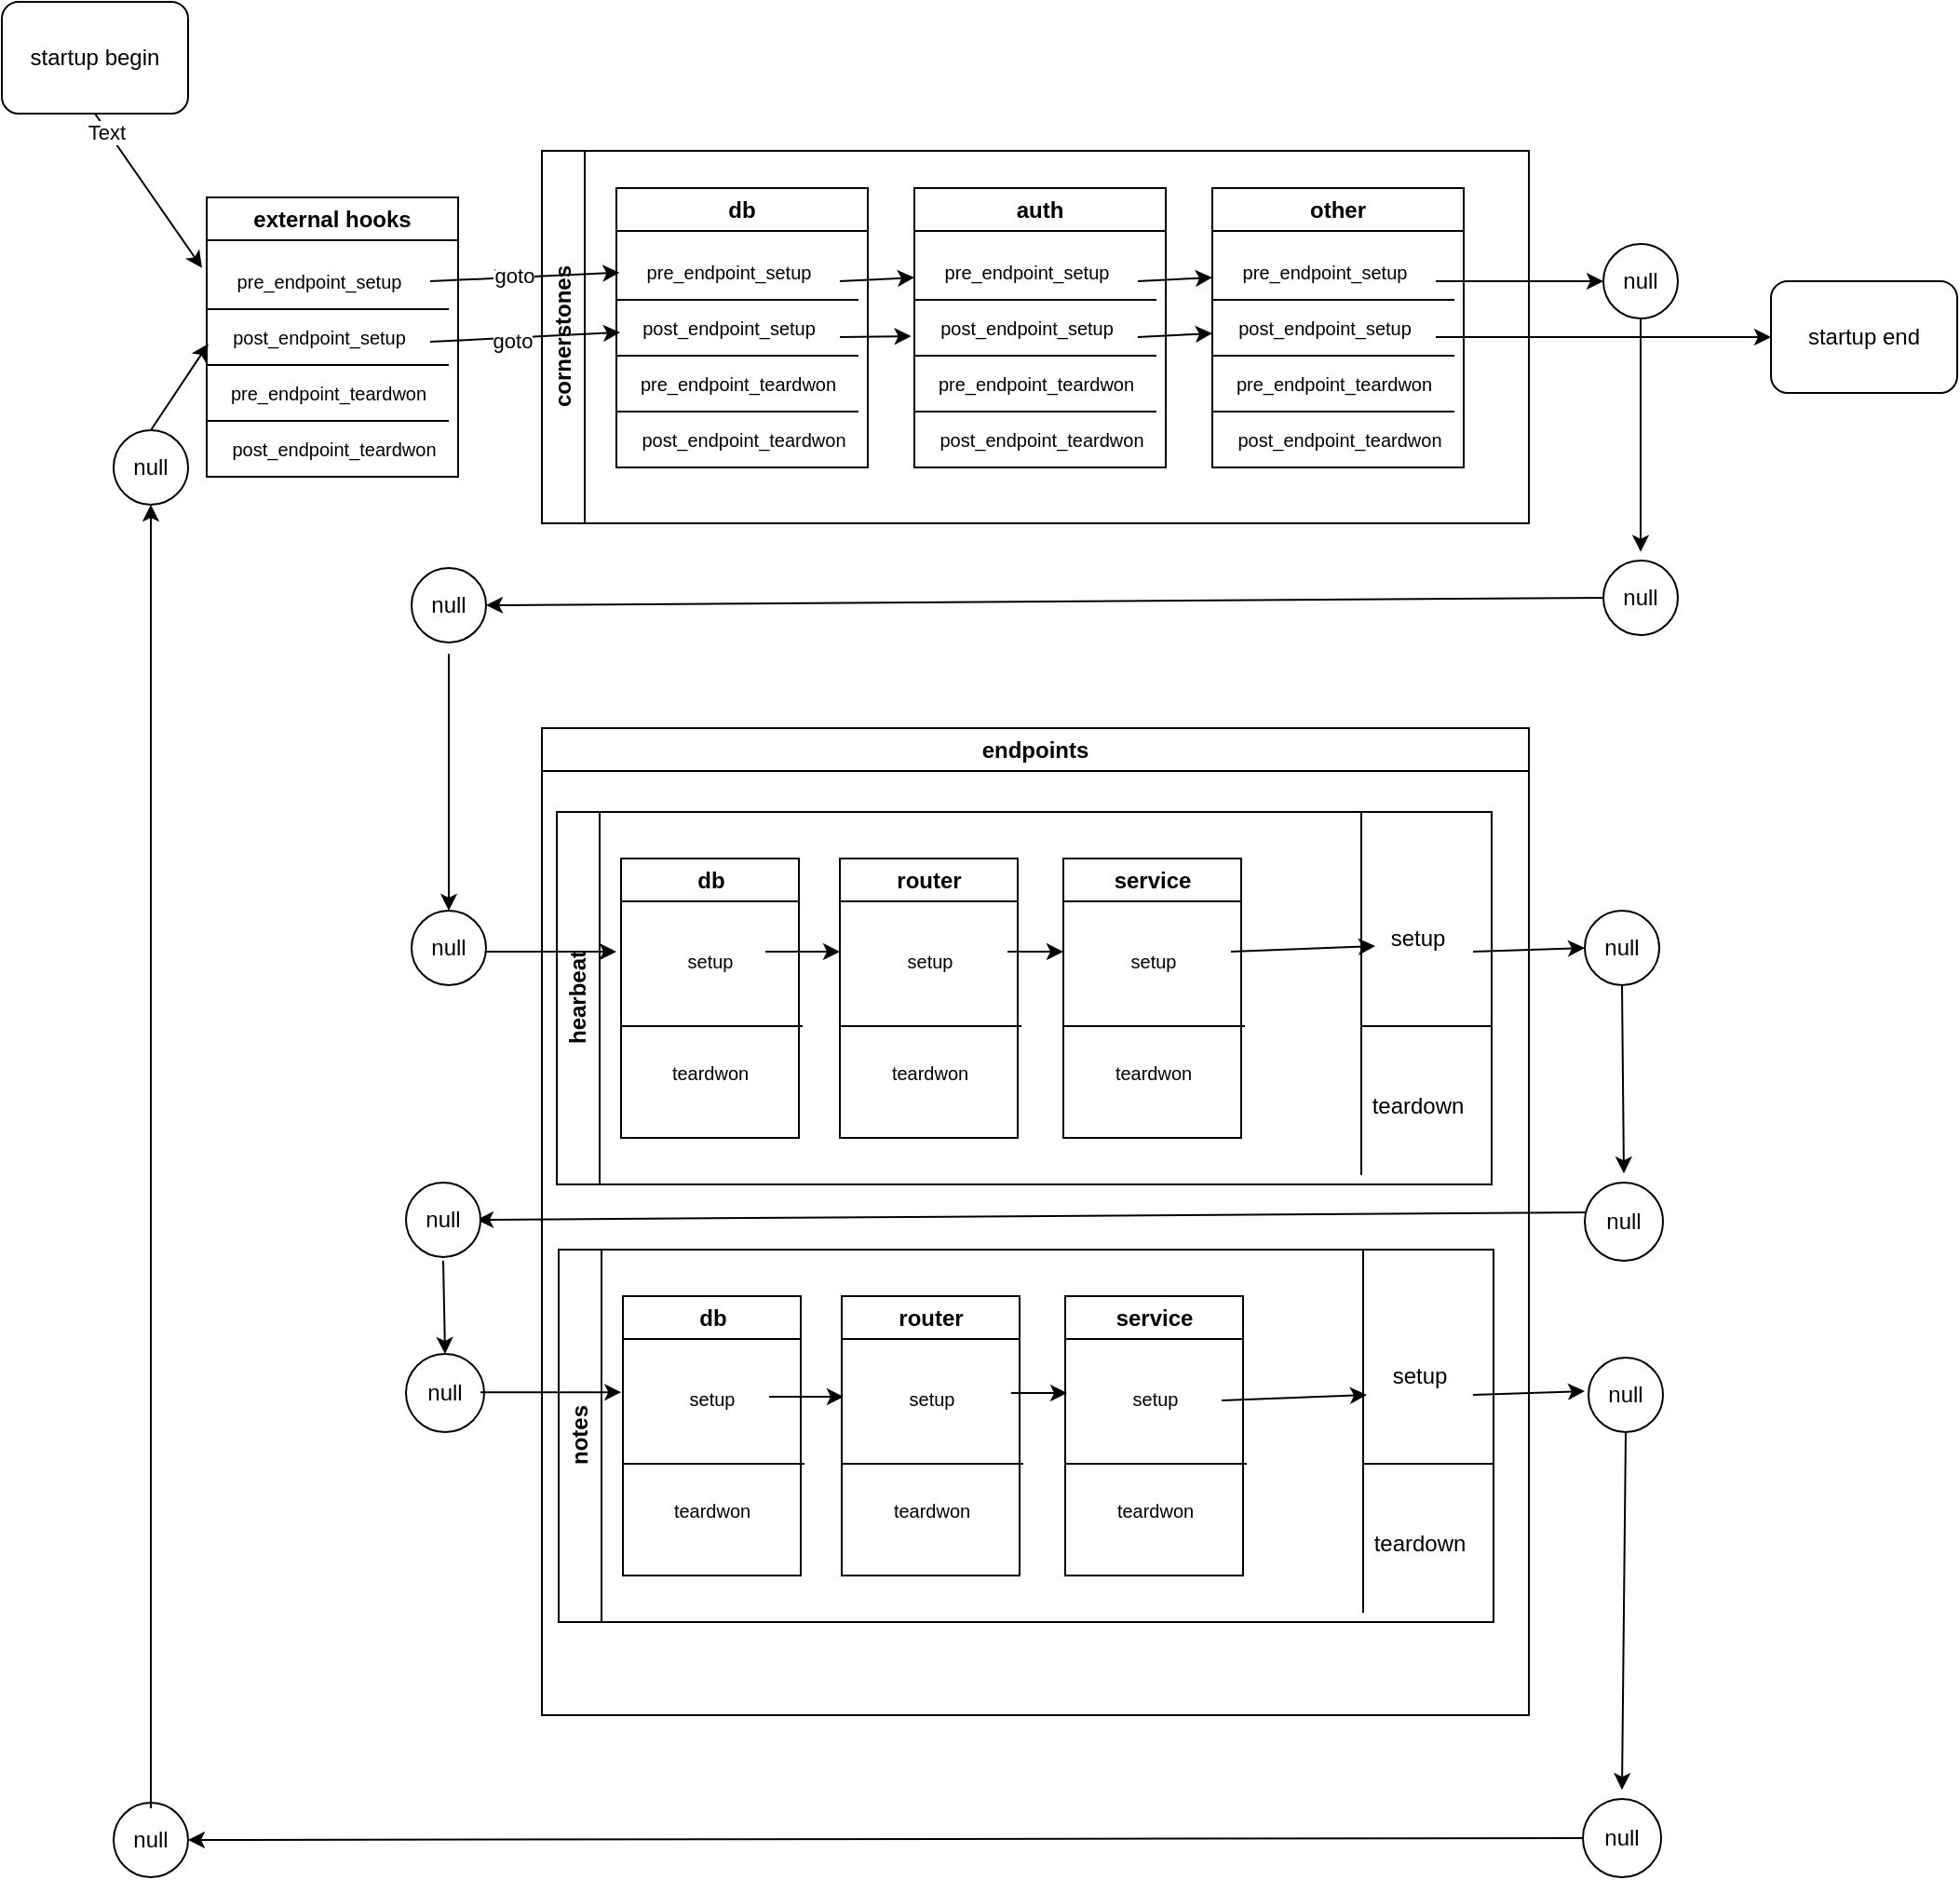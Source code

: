 <mxfile version="22.0.4" type="github">
  <diagram id="C5RBs43oDa-KdzZeNtuy" name="Page-1">
    <mxGraphModel dx="1395" dy="628" grid="1" gridSize="10" guides="1" tooltips="1" connect="1" arrows="1" fold="1" page="1" pageScale="1" pageWidth="1169" pageHeight="827" math="0" shadow="0">
      <root>
        <mxCell id="WIyWlLk6GJQsqaUBKTNV-0" />
        <mxCell id="WIyWlLk6GJQsqaUBKTNV-1" parent="WIyWlLk6GJQsqaUBKTNV-0" />
        <mxCell id="wxCxnNNvscAaYxMl4mgB-0" value="cornerstones" style="swimlane;horizontal=0;whiteSpace=wrap;html=1;" vertex="1" parent="WIyWlLk6GJQsqaUBKTNV-1">
          <mxGeometry x="333" y="190" width="530" height="200" as="geometry" />
        </mxCell>
        <mxCell id="wxCxnNNvscAaYxMl4mgB-6" value="db" style="swimlane;whiteSpace=wrap;html=1;" vertex="1" parent="wxCxnNNvscAaYxMl4mgB-0">
          <mxGeometry x="40" y="20" width="135" height="150" as="geometry" />
        </mxCell>
        <mxCell id="wxCxnNNvscAaYxMl4mgB-9" value="" style="endArrow=none;html=1;rounded=0;" edge="1" parent="wxCxnNNvscAaYxMl4mgB-6">
          <mxGeometry width="50" height="50" relative="1" as="geometry">
            <mxPoint y="60" as="sourcePoint" />
            <mxPoint x="130" y="60" as="targetPoint" />
          </mxGeometry>
        </mxCell>
        <mxCell id="wxCxnNNvscAaYxMl4mgB-10" value="" style="endArrow=none;html=1;rounded=0;" edge="1" parent="wxCxnNNvscAaYxMl4mgB-6">
          <mxGeometry width="50" height="50" relative="1" as="geometry">
            <mxPoint y="90.0" as="sourcePoint" />
            <mxPoint x="130" y="90" as="targetPoint" />
          </mxGeometry>
        </mxCell>
        <mxCell id="wxCxnNNvscAaYxMl4mgB-12" value="" style="endArrow=none;html=1;rounded=0;" edge="1" parent="wxCxnNNvscAaYxMl4mgB-6">
          <mxGeometry width="50" height="50" relative="1" as="geometry">
            <mxPoint y="120" as="sourcePoint" />
            <mxPoint x="130" y="120" as="targetPoint" />
          </mxGeometry>
        </mxCell>
        <mxCell id="wxCxnNNvscAaYxMl4mgB-14" value="&lt;font style=&quot;font-size: 10px;&quot;&gt;post_endpoint_setup&lt;/font&gt;" style="text;html=1;align=center;verticalAlign=middle;resizable=0;points=[];autosize=1;strokeColor=none;fillColor=none;" vertex="1" parent="wxCxnNNvscAaYxMl4mgB-6">
          <mxGeometry y="60" width="120" height="30" as="geometry" />
        </mxCell>
        <mxCell id="wxCxnNNvscAaYxMl4mgB-13" value="&lt;font style=&quot;font-size: 10px;&quot;&gt;pre_endpoint_setup&lt;/font&gt;" style="text;html=1;align=center;verticalAlign=middle;resizable=0;points=[];autosize=1;strokeColor=none;fillColor=none;" vertex="1" parent="wxCxnNNvscAaYxMl4mgB-6">
          <mxGeometry y="30" width="120" height="30" as="geometry" />
        </mxCell>
        <mxCell id="wxCxnNNvscAaYxMl4mgB-16" value="&lt;font style=&quot;font-size: 10px;&quot;&gt;post_endpoint_teardwon&lt;/font&gt;" style="text;html=1;align=center;verticalAlign=middle;resizable=0;points=[];autosize=1;strokeColor=none;fillColor=none;" vertex="1" parent="wxCxnNNvscAaYxMl4mgB-6">
          <mxGeometry x="-2.5" y="120" width="140" height="30" as="geometry" />
        </mxCell>
        <mxCell id="wxCxnNNvscAaYxMl4mgB-15" value="&lt;font style=&quot;font-size: 10px;&quot;&gt;pre_endpoint_teardwon&lt;/font&gt;" style="text;html=1;align=center;verticalAlign=middle;resizable=0;points=[];autosize=1;strokeColor=none;fillColor=none;" vertex="1" parent="wxCxnNNvscAaYxMl4mgB-6">
          <mxGeometry x="-5" y="90" width="140" height="30" as="geometry" />
        </mxCell>
        <mxCell id="wxCxnNNvscAaYxMl4mgB-99" value="" style="endArrow=classic;html=1;rounded=0;" edge="1" parent="wxCxnNNvscAaYxMl4mgB-6" target="wxCxnNNvscAaYxMl4mgB-22">
          <mxGeometry width="50" height="50" relative="1" as="geometry">
            <mxPoint x="120" y="50" as="sourcePoint" />
            <mxPoint x="170" as="targetPoint" />
          </mxGeometry>
        </mxCell>
        <mxCell id="wxCxnNNvscAaYxMl4mgB-163" value="" style="endArrow=classic;html=1;rounded=0;curved=1;entryX=-0.014;entryY=0.65;entryDx=0;entryDy=0;entryPerimeter=0;" edge="1" parent="wxCxnNNvscAaYxMl4mgB-6" target="wxCxnNNvscAaYxMl4mgB-21">
          <mxGeometry width="50" height="50" relative="1" as="geometry">
            <mxPoint x="120" y="80" as="sourcePoint" />
            <mxPoint x="170" y="30" as="targetPoint" />
          </mxGeometry>
        </mxCell>
        <mxCell id="wxCxnNNvscAaYxMl4mgB-17" value="auth" style="swimlane;whiteSpace=wrap;html=1;" vertex="1" parent="wxCxnNNvscAaYxMl4mgB-0">
          <mxGeometry x="200" y="20" width="135" height="150" as="geometry" />
        </mxCell>
        <mxCell id="wxCxnNNvscAaYxMl4mgB-18" value="" style="endArrow=none;html=1;rounded=0;" edge="1" parent="wxCxnNNvscAaYxMl4mgB-17">
          <mxGeometry width="50" height="50" relative="1" as="geometry">
            <mxPoint y="60" as="sourcePoint" />
            <mxPoint x="130" y="60" as="targetPoint" />
          </mxGeometry>
        </mxCell>
        <mxCell id="wxCxnNNvscAaYxMl4mgB-19" value="" style="endArrow=none;html=1;rounded=0;" edge="1" parent="wxCxnNNvscAaYxMl4mgB-17">
          <mxGeometry width="50" height="50" relative="1" as="geometry">
            <mxPoint y="90.0" as="sourcePoint" />
            <mxPoint x="130" y="90" as="targetPoint" />
          </mxGeometry>
        </mxCell>
        <mxCell id="wxCxnNNvscAaYxMl4mgB-20" value="" style="endArrow=none;html=1;rounded=0;" edge="1" parent="wxCxnNNvscAaYxMl4mgB-17">
          <mxGeometry width="50" height="50" relative="1" as="geometry">
            <mxPoint y="120" as="sourcePoint" />
            <mxPoint x="130" y="120" as="targetPoint" />
          </mxGeometry>
        </mxCell>
        <mxCell id="wxCxnNNvscAaYxMl4mgB-21" value="&lt;font style=&quot;font-size: 10px;&quot;&gt;post_endpoint_setup&lt;/font&gt;" style="text;html=1;align=center;verticalAlign=middle;resizable=0;points=[];autosize=1;strokeColor=none;fillColor=none;" vertex="1" parent="wxCxnNNvscAaYxMl4mgB-17">
          <mxGeometry y="60" width="120" height="30" as="geometry" />
        </mxCell>
        <mxCell id="wxCxnNNvscAaYxMl4mgB-22" value="&lt;font style=&quot;font-size: 10px;&quot;&gt;pre_endpoint_setup&lt;/font&gt;" style="text;html=1;align=center;verticalAlign=middle;resizable=0;points=[];autosize=1;strokeColor=none;fillColor=none;" vertex="1" parent="wxCxnNNvscAaYxMl4mgB-17">
          <mxGeometry y="30" width="120" height="30" as="geometry" />
        </mxCell>
        <mxCell id="wxCxnNNvscAaYxMl4mgB-23" value="&lt;font style=&quot;font-size: 10px;&quot;&gt;post_endpoint_teardwon&lt;/font&gt;" style="text;html=1;align=center;verticalAlign=middle;resizable=0;points=[];autosize=1;strokeColor=none;fillColor=none;" vertex="1" parent="wxCxnNNvscAaYxMl4mgB-17">
          <mxGeometry x="-2.5" y="120" width="140" height="30" as="geometry" />
        </mxCell>
        <mxCell id="wxCxnNNvscAaYxMl4mgB-24" value="&lt;font style=&quot;font-size: 10px;&quot;&gt;pre_endpoint_teardwon&lt;/font&gt;" style="text;html=1;align=center;verticalAlign=middle;resizable=0;points=[];autosize=1;strokeColor=none;fillColor=none;" vertex="1" parent="wxCxnNNvscAaYxMl4mgB-17">
          <mxGeometry x="-5" y="90" width="140" height="30" as="geometry" />
        </mxCell>
        <mxCell id="wxCxnNNvscAaYxMl4mgB-100" value="" style="endArrow=classic;html=1;rounded=0;" edge="1" parent="wxCxnNNvscAaYxMl4mgB-17" target="wxCxnNNvscAaYxMl4mgB-63">
          <mxGeometry width="50" height="50" relative="1" as="geometry">
            <mxPoint x="120" y="50" as="sourcePoint" />
            <mxPoint x="170" as="targetPoint" />
          </mxGeometry>
        </mxCell>
        <mxCell id="wxCxnNNvscAaYxMl4mgB-164" value="" style="endArrow=classic;html=1;rounded=0;curved=1;" edge="1" parent="wxCxnNNvscAaYxMl4mgB-17" target="wxCxnNNvscAaYxMl4mgB-62">
          <mxGeometry width="50" height="50" relative="1" as="geometry">
            <mxPoint x="120" y="80" as="sourcePoint" />
            <mxPoint x="170" y="30" as="targetPoint" />
          </mxGeometry>
        </mxCell>
        <mxCell id="wxCxnNNvscAaYxMl4mgB-58" value="other" style="swimlane;whiteSpace=wrap;html=1;" vertex="1" parent="wxCxnNNvscAaYxMl4mgB-0">
          <mxGeometry x="360" y="20" width="135" height="150" as="geometry" />
        </mxCell>
        <mxCell id="wxCxnNNvscAaYxMl4mgB-59" value="" style="endArrow=none;html=1;rounded=0;" edge="1" parent="wxCxnNNvscAaYxMl4mgB-58">
          <mxGeometry width="50" height="50" relative="1" as="geometry">
            <mxPoint y="60" as="sourcePoint" />
            <mxPoint x="130" y="60" as="targetPoint" />
          </mxGeometry>
        </mxCell>
        <mxCell id="wxCxnNNvscAaYxMl4mgB-60" value="" style="endArrow=none;html=1;rounded=0;" edge="1" parent="wxCxnNNvscAaYxMl4mgB-58">
          <mxGeometry width="50" height="50" relative="1" as="geometry">
            <mxPoint y="90.0" as="sourcePoint" />
            <mxPoint x="130" y="90" as="targetPoint" />
          </mxGeometry>
        </mxCell>
        <mxCell id="wxCxnNNvscAaYxMl4mgB-61" value="" style="endArrow=none;html=1;rounded=0;" edge="1" parent="wxCxnNNvscAaYxMl4mgB-58">
          <mxGeometry width="50" height="50" relative="1" as="geometry">
            <mxPoint y="120" as="sourcePoint" />
            <mxPoint x="130" y="120" as="targetPoint" />
          </mxGeometry>
        </mxCell>
        <mxCell id="wxCxnNNvscAaYxMl4mgB-62" value="&lt;font style=&quot;font-size: 10px;&quot;&gt;post_endpoint_setup&lt;/font&gt;" style="text;html=1;align=center;verticalAlign=middle;resizable=0;points=[];autosize=1;strokeColor=none;fillColor=none;" vertex="1" parent="wxCxnNNvscAaYxMl4mgB-58">
          <mxGeometry y="60" width="120" height="30" as="geometry" />
        </mxCell>
        <mxCell id="wxCxnNNvscAaYxMl4mgB-63" value="&lt;font style=&quot;font-size: 10px;&quot;&gt;pre_endpoint_setup&lt;/font&gt;" style="text;html=1;align=center;verticalAlign=middle;resizable=0;points=[];autosize=1;strokeColor=none;fillColor=none;" vertex="1" parent="wxCxnNNvscAaYxMl4mgB-58">
          <mxGeometry y="30" width="120" height="30" as="geometry" />
        </mxCell>
        <mxCell id="wxCxnNNvscAaYxMl4mgB-64" value="&lt;font style=&quot;font-size: 10px;&quot;&gt;post_endpoint_teardwon&lt;/font&gt;" style="text;html=1;align=center;verticalAlign=middle;resizable=0;points=[];autosize=1;strokeColor=none;fillColor=none;" vertex="1" parent="wxCxnNNvscAaYxMl4mgB-58">
          <mxGeometry x="-2.5" y="120" width="140" height="30" as="geometry" />
        </mxCell>
        <mxCell id="wxCxnNNvscAaYxMl4mgB-65" value="&lt;font style=&quot;font-size: 10px;&quot;&gt;pre_endpoint_teardwon&lt;/font&gt;" style="text;html=1;align=center;verticalAlign=middle;resizable=0;points=[];autosize=1;strokeColor=none;fillColor=none;" vertex="1" parent="wxCxnNNvscAaYxMl4mgB-58">
          <mxGeometry x="-5" y="90" width="140" height="30" as="geometry" />
        </mxCell>
        <mxCell id="wxCxnNNvscAaYxMl4mgB-108" value="" style="endArrow=classic;html=1;rounded=0;curved=1;entryX=0;entryY=0.5;entryDx=0;entryDy=0;" edge="1" parent="wxCxnNNvscAaYxMl4mgB-58" target="wxCxnNNvscAaYxMl4mgB-107">
          <mxGeometry width="50" height="50" relative="1" as="geometry">
            <mxPoint x="120" y="50" as="sourcePoint" />
            <mxPoint x="170" as="targetPoint" />
          </mxGeometry>
        </mxCell>
        <mxCell id="wxCxnNNvscAaYxMl4mgB-167" value="" style="endArrow=classic;html=1;rounded=0;curved=1;entryX=0;entryY=0.5;entryDx=0;entryDy=0;" edge="1" parent="wxCxnNNvscAaYxMl4mgB-58" target="wxCxnNNvscAaYxMl4mgB-165">
          <mxGeometry width="50" height="50" relative="1" as="geometry">
            <mxPoint x="120" y="80" as="sourcePoint" />
            <mxPoint x="170" y="30" as="targetPoint" />
          </mxGeometry>
        </mxCell>
        <mxCell id="wxCxnNNvscAaYxMl4mgB-1" value="endpoints" style="swimlane;whiteSpace=wrap;html=1;" vertex="1" parent="WIyWlLk6GJQsqaUBKTNV-1">
          <mxGeometry x="333" y="500" width="530" height="530" as="geometry">
            <mxRectangle x="230" y="340" width="100" height="30" as="alternateBounds" />
          </mxGeometry>
        </mxCell>
        <mxCell id="wxCxnNNvscAaYxMl4mgB-25" value="&lt;div&gt;hearbeat&lt;/div&gt;" style="swimlane;horizontal=0;whiteSpace=wrap;html=1;" vertex="1" parent="wxCxnNNvscAaYxMl4mgB-1">
          <mxGeometry x="8" y="45" width="502" height="200" as="geometry" />
        </mxCell>
        <mxCell id="wxCxnNNvscAaYxMl4mgB-26" value="db" style="swimlane;whiteSpace=wrap;html=1;" vertex="1" parent="wxCxnNNvscAaYxMl4mgB-25">
          <mxGeometry x="34.5" y="25" width="95.5" height="150" as="geometry" />
        </mxCell>
        <mxCell id="wxCxnNNvscAaYxMl4mgB-28" value="" style="endArrow=none;html=1;rounded=0;" edge="1" parent="wxCxnNNvscAaYxMl4mgB-26">
          <mxGeometry width="50" height="50" relative="1" as="geometry">
            <mxPoint y="90.0" as="sourcePoint" />
            <mxPoint x="97.5" y="90" as="targetPoint" />
          </mxGeometry>
        </mxCell>
        <mxCell id="wxCxnNNvscAaYxMl4mgB-31" value="&lt;font style=&quot;font-size: 10px;&quot;&gt;setup&lt;/font&gt;" style="text;html=1;align=center;verticalAlign=middle;resizable=0;points=[];autosize=1;strokeColor=none;fillColor=none;" vertex="1" parent="wxCxnNNvscAaYxMl4mgB-26">
          <mxGeometry x="22.75" y="40" width="50" height="30" as="geometry" />
        </mxCell>
        <mxCell id="wxCxnNNvscAaYxMl4mgB-33" value="&lt;font style=&quot;font-size: 10px;&quot;&gt;teardwon&lt;/font&gt;" style="text;html=1;align=center;verticalAlign=middle;resizable=0;points=[];autosize=1;strokeColor=none;fillColor=none;" vertex="1" parent="wxCxnNNvscAaYxMl4mgB-26">
          <mxGeometry x="12.75" y="100" width="70" height="30" as="geometry" />
        </mxCell>
        <mxCell id="wxCxnNNvscAaYxMl4mgB-118" value="" style="endArrow=classic;html=1;rounded=0;curved=1;" edge="1" parent="wxCxnNNvscAaYxMl4mgB-26">
          <mxGeometry width="50" height="50" relative="1" as="geometry">
            <mxPoint x="77.5" y="50" as="sourcePoint" />
            <mxPoint x="117.5" y="50" as="targetPoint" />
          </mxGeometry>
        </mxCell>
        <mxCell id="wxCxnNNvscAaYxMl4mgB-116" value="" style="endArrow=classic;html=1;rounded=0;curved=1;" edge="1" parent="wxCxnNNvscAaYxMl4mgB-26">
          <mxGeometry width="50" height="50" relative="1" as="geometry">
            <mxPoint x="-78.1" y="50" as="sourcePoint" />
            <mxPoint x="-2.5" y="50" as="targetPoint" />
          </mxGeometry>
        </mxCell>
        <mxCell id="wxCxnNNvscAaYxMl4mgB-50" value="router" style="swimlane;whiteSpace=wrap;html=1;" vertex="1" parent="wxCxnNNvscAaYxMl4mgB-25">
          <mxGeometry x="152" y="25" width="95.5" height="150" as="geometry" />
        </mxCell>
        <mxCell id="wxCxnNNvscAaYxMl4mgB-51" value="" style="endArrow=none;html=1;rounded=0;" edge="1" parent="wxCxnNNvscAaYxMl4mgB-50">
          <mxGeometry width="50" height="50" relative="1" as="geometry">
            <mxPoint y="90.0" as="sourcePoint" />
            <mxPoint x="97.5" y="90" as="targetPoint" />
          </mxGeometry>
        </mxCell>
        <mxCell id="wxCxnNNvscAaYxMl4mgB-52" value="&lt;font style=&quot;font-size: 10px;&quot;&gt;setup&lt;/font&gt;" style="text;html=1;align=center;verticalAlign=middle;resizable=0;points=[];autosize=1;strokeColor=none;fillColor=none;" vertex="1" parent="wxCxnNNvscAaYxMl4mgB-50">
          <mxGeometry x="22.75" y="40" width="50" height="30" as="geometry" />
        </mxCell>
        <mxCell id="wxCxnNNvscAaYxMl4mgB-53" value="&lt;font style=&quot;font-size: 10px;&quot;&gt;teardwon&lt;/font&gt;" style="text;html=1;align=center;verticalAlign=middle;resizable=0;points=[];autosize=1;strokeColor=none;fillColor=none;" vertex="1" parent="wxCxnNNvscAaYxMl4mgB-50">
          <mxGeometry x="12.75" y="100" width="70" height="30" as="geometry" />
        </mxCell>
        <mxCell id="wxCxnNNvscAaYxMl4mgB-119" value="" style="endArrow=classic;html=1;rounded=0;curved=1;" edge="1" parent="wxCxnNNvscAaYxMl4mgB-50">
          <mxGeometry width="50" height="50" relative="1" as="geometry">
            <mxPoint x="90" y="50" as="sourcePoint" />
            <mxPoint x="120" y="50" as="targetPoint" />
          </mxGeometry>
        </mxCell>
        <mxCell id="wxCxnNNvscAaYxMl4mgB-54" value="service" style="swimlane;whiteSpace=wrap;html=1;" vertex="1" parent="wxCxnNNvscAaYxMl4mgB-25">
          <mxGeometry x="272" y="25" width="95.5" height="150" as="geometry" />
        </mxCell>
        <mxCell id="wxCxnNNvscAaYxMl4mgB-55" value="" style="endArrow=none;html=1;rounded=0;" edge="1" parent="wxCxnNNvscAaYxMl4mgB-54">
          <mxGeometry width="50" height="50" relative="1" as="geometry">
            <mxPoint y="90.0" as="sourcePoint" />
            <mxPoint x="97.5" y="90" as="targetPoint" />
          </mxGeometry>
        </mxCell>
        <mxCell id="wxCxnNNvscAaYxMl4mgB-56" value="&lt;font style=&quot;font-size: 10px;&quot;&gt;setup&lt;/font&gt;" style="text;html=1;align=center;verticalAlign=middle;resizable=0;points=[];autosize=1;strokeColor=none;fillColor=none;" vertex="1" parent="wxCxnNNvscAaYxMl4mgB-54">
          <mxGeometry x="22.75" y="40" width="50" height="30" as="geometry" />
        </mxCell>
        <mxCell id="wxCxnNNvscAaYxMl4mgB-57" value="&lt;font style=&quot;font-size: 10px;&quot;&gt;teardwon&lt;/font&gt;" style="text;html=1;align=center;verticalAlign=middle;resizable=0;points=[];autosize=1;strokeColor=none;fillColor=none;" vertex="1" parent="wxCxnNNvscAaYxMl4mgB-54">
          <mxGeometry x="12.75" y="100" width="70" height="30" as="geometry" />
        </mxCell>
        <mxCell id="wxCxnNNvscAaYxMl4mgB-120" value="" style="endArrow=classic;html=1;rounded=0;curved=1;entryX=0.05;entryY=0.633;entryDx=0;entryDy=0;entryPerimeter=0;" edge="1" parent="wxCxnNNvscAaYxMl4mgB-54" target="wxCxnNNvscAaYxMl4mgB-68">
          <mxGeometry width="50" height="50" relative="1" as="geometry">
            <mxPoint x="90" y="50" as="sourcePoint" />
            <mxPoint x="140" as="targetPoint" />
          </mxGeometry>
        </mxCell>
        <mxCell id="wxCxnNNvscAaYxMl4mgB-66" value="" style="endArrow=none;html=1;rounded=0;" edge="1" parent="wxCxnNNvscAaYxMl4mgB-25">
          <mxGeometry width="50" height="50" relative="1" as="geometry">
            <mxPoint x="432" y="195" as="sourcePoint" />
            <mxPoint x="432" as="targetPoint" />
          </mxGeometry>
        </mxCell>
        <mxCell id="wxCxnNNvscAaYxMl4mgB-67" value="" style="endArrow=none;html=1;rounded=0;" edge="1" parent="wxCxnNNvscAaYxMl4mgB-25">
          <mxGeometry width="50" height="50" relative="1" as="geometry">
            <mxPoint x="432" y="115" as="sourcePoint" />
            <mxPoint x="502" y="115" as="targetPoint" />
          </mxGeometry>
        </mxCell>
        <mxCell id="wxCxnNNvscAaYxMl4mgB-124" value="" style="endArrow=classic;html=1;rounded=0;curved=1;entryX=0;entryY=0.5;entryDx=0;entryDy=0;" edge="1" parent="wxCxnNNvscAaYxMl4mgB-25" target="wxCxnNNvscAaYxMl4mgB-121">
          <mxGeometry width="50" height="50" relative="1" as="geometry">
            <mxPoint x="492" y="75" as="sourcePoint" />
            <mxPoint x="542" y="25" as="targetPoint" />
          </mxGeometry>
        </mxCell>
        <mxCell id="wxCxnNNvscAaYxMl4mgB-70" value="notes" style="swimlane;horizontal=0;whiteSpace=wrap;html=1;" vertex="1" parent="wxCxnNNvscAaYxMl4mgB-1">
          <mxGeometry x="9" y="280" width="502" height="200" as="geometry" />
        </mxCell>
        <mxCell id="wxCxnNNvscAaYxMl4mgB-71" value="db" style="swimlane;whiteSpace=wrap;html=1;" vertex="1" parent="wxCxnNNvscAaYxMl4mgB-70">
          <mxGeometry x="34.5" y="25" width="95.5" height="150" as="geometry" />
        </mxCell>
        <mxCell id="wxCxnNNvscAaYxMl4mgB-72" value="" style="endArrow=none;html=1;rounded=0;" edge="1" parent="wxCxnNNvscAaYxMl4mgB-71">
          <mxGeometry width="50" height="50" relative="1" as="geometry">
            <mxPoint y="90.0" as="sourcePoint" />
            <mxPoint x="97.5" y="90" as="targetPoint" />
          </mxGeometry>
        </mxCell>
        <mxCell id="wxCxnNNvscAaYxMl4mgB-73" value="&lt;font style=&quot;font-size: 10px;&quot;&gt;setup&lt;/font&gt;" style="text;html=1;align=center;verticalAlign=middle;resizable=0;points=[];autosize=1;strokeColor=none;fillColor=none;" vertex="1" parent="wxCxnNNvscAaYxMl4mgB-71">
          <mxGeometry x="22.75" y="40" width="50" height="30" as="geometry" />
        </mxCell>
        <mxCell id="wxCxnNNvscAaYxMl4mgB-74" value="&lt;font style=&quot;font-size: 10px;&quot;&gt;teardwon&lt;/font&gt;" style="text;html=1;align=center;verticalAlign=middle;resizable=0;points=[];autosize=1;strokeColor=none;fillColor=none;" vertex="1" parent="wxCxnNNvscAaYxMl4mgB-71">
          <mxGeometry x="12.75" y="100" width="70" height="30" as="geometry" />
        </mxCell>
        <mxCell id="wxCxnNNvscAaYxMl4mgB-75" value="router" style="swimlane;whiteSpace=wrap;html=1;" vertex="1" parent="wxCxnNNvscAaYxMl4mgB-70">
          <mxGeometry x="152" y="25" width="95.5" height="150" as="geometry" />
        </mxCell>
        <mxCell id="wxCxnNNvscAaYxMl4mgB-76" value="" style="endArrow=none;html=1;rounded=0;" edge="1" parent="wxCxnNNvscAaYxMl4mgB-75">
          <mxGeometry width="50" height="50" relative="1" as="geometry">
            <mxPoint y="90.0" as="sourcePoint" />
            <mxPoint x="97.5" y="90" as="targetPoint" />
          </mxGeometry>
        </mxCell>
        <mxCell id="wxCxnNNvscAaYxMl4mgB-77" value="&lt;font style=&quot;font-size: 10px;&quot;&gt;setup&lt;/font&gt;" style="text;html=1;align=center;verticalAlign=middle;resizable=0;points=[];autosize=1;strokeColor=none;fillColor=none;" vertex="1" parent="wxCxnNNvscAaYxMl4mgB-75">
          <mxGeometry x="22.75" y="40" width="50" height="30" as="geometry" />
        </mxCell>
        <mxCell id="wxCxnNNvscAaYxMl4mgB-78" value="&lt;font style=&quot;font-size: 10px;&quot;&gt;teardwon&lt;/font&gt;" style="text;html=1;align=center;verticalAlign=middle;resizable=0;points=[];autosize=1;strokeColor=none;fillColor=none;" vertex="1" parent="wxCxnNNvscAaYxMl4mgB-75">
          <mxGeometry x="12.75" y="100" width="70" height="30" as="geometry" />
        </mxCell>
        <mxCell id="wxCxnNNvscAaYxMl4mgB-79" value="service" style="swimlane;whiteSpace=wrap;html=1;" vertex="1" parent="wxCxnNNvscAaYxMl4mgB-70">
          <mxGeometry x="272" y="25" width="95.5" height="150" as="geometry" />
        </mxCell>
        <mxCell id="wxCxnNNvscAaYxMl4mgB-80" value="" style="endArrow=none;html=1;rounded=0;" edge="1" parent="wxCxnNNvscAaYxMl4mgB-79">
          <mxGeometry width="50" height="50" relative="1" as="geometry">
            <mxPoint y="90.0" as="sourcePoint" />
            <mxPoint x="97.5" y="90" as="targetPoint" />
          </mxGeometry>
        </mxCell>
        <mxCell id="wxCxnNNvscAaYxMl4mgB-81" value="&lt;font style=&quot;font-size: 10px;&quot;&gt;setup&lt;/font&gt;" style="text;html=1;align=center;verticalAlign=middle;resizable=0;points=[];autosize=1;strokeColor=none;fillColor=none;" vertex="1" parent="wxCxnNNvscAaYxMl4mgB-79">
          <mxGeometry x="22.75" y="40" width="50" height="30" as="geometry" />
        </mxCell>
        <mxCell id="wxCxnNNvscAaYxMl4mgB-82" value="&lt;font style=&quot;font-size: 10px;&quot;&gt;teardwon&lt;/font&gt;" style="text;html=1;align=center;verticalAlign=middle;resizable=0;points=[];autosize=1;strokeColor=none;fillColor=none;" vertex="1" parent="wxCxnNNvscAaYxMl4mgB-79">
          <mxGeometry x="12.75" y="100" width="70" height="30" as="geometry" />
        </mxCell>
        <mxCell id="wxCxnNNvscAaYxMl4mgB-83" value="" style="endArrow=none;html=1;rounded=0;" edge="1" parent="wxCxnNNvscAaYxMl4mgB-70">
          <mxGeometry width="50" height="50" relative="1" as="geometry">
            <mxPoint x="432" y="195" as="sourcePoint" />
            <mxPoint x="432" as="targetPoint" />
          </mxGeometry>
        </mxCell>
        <mxCell id="wxCxnNNvscAaYxMl4mgB-84" value="" style="endArrow=none;html=1;rounded=0;" edge="1" parent="wxCxnNNvscAaYxMl4mgB-70">
          <mxGeometry width="50" height="50" relative="1" as="geometry">
            <mxPoint x="432" y="115" as="sourcePoint" />
            <mxPoint x="502" y="115" as="targetPoint" />
          </mxGeometry>
        </mxCell>
        <mxCell id="wxCxnNNvscAaYxMl4mgB-85" value="setup" style="text;html=1;align=center;verticalAlign=middle;resizable=0;points=[];autosize=1;strokeColor=none;fillColor=none;" vertex="1" parent="wxCxnNNvscAaYxMl4mgB-1">
          <mxGeometry x="446" y="333" width="50" height="30" as="geometry" />
        </mxCell>
        <mxCell id="wxCxnNNvscAaYxMl4mgB-86" value="teardown" style="text;html=1;align=center;verticalAlign=middle;resizable=0;points=[];autosize=1;strokeColor=none;fillColor=none;" vertex="1" parent="wxCxnNNvscAaYxMl4mgB-1">
          <mxGeometry x="436" y="423" width="70" height="30" as="geometry" />
        </mxCell>
        <mxCell id="wxCxnNNvscAaYxMl4mgB-129" value="" style="endArrow=classic;html=1;rounded=0;curved=1;entryX=1;entryY=0.5;entryDx=0;entryDy=0;" edge="1" parent="wxCxnNNvscAaYxMl4mgB-1">
          <mxGeometry width="50" height="50" relative="1" as="geometry">
            <mxPoint x="565" y="260" as="sourcePoint" />
            <mxPoint x="-35" y="264" as="targetPoint" />
          </mxGeometry>
        </mxCell>
        <mxCell id="wxCxnNNvscAaYxMl4mgB-68" value="setup" style="text;html=1;align=center;verticalAlign=middle;resizable=0;points=[];autosize=1;strokeColor=none;fillColor=none;" vertex="1" parent="WIyWlLk6GJQsqaUBKTNV-1">
          <mxGeometry x="778" y="598" width="50" height="30" as="geometry" />
        </mxCell>
        <mxCell id="wxCxnNNvscAaYxMl4mgB-69" value="teardown" style="text;html=1;align=center;verticalAlign=middle;resizable=0;points=[];autosize=1;strokeColor=none;fillColor=none;" vertex="1" parent="WIyWlLk6GJQsqaUBKTNV-1">
          <mxGeometry x="768" y="688" width="70" height="30" as="geometry" />
        </mxCell>
        <mxCell id="wxCxnNNvscAaYxMl4mgB-89" value="external hooks" style="swimlane;whiteSpace=wrap;html=1;" vertex="1" parent="WIyWlLk6GJQsqaUBKTNV-1">
          <mxGeometry x="153" y="215" width="135" height="150" as="geometry" />
        </mxCell>
        <mxCell id="wxCxnNNvscAaYxMl4mgB-90" value="" style="endArrow=none;html=1;rounded=0;" edge="1" parent="wxCxnNNvscAaYxMl4mgB-89">
          <mxGeometry width="50" height="50" relative="1" as="geometry">
            <mxPoint y="60" as="sourcePoint" />
            <mxPoint x="130" y="60" as="targetPoint" />
          </mxGeometry>
        </mxCell>
        <mxCell id="wxCxnNNvscAaYxMl4mgB-91" value="" style="endArrow=none;html=1;rounded=0;" edge="1" parent="wxCxnNNvscAaYxMl4mgB-89">
          <mxGeometry width="50" height="50" relative="1" as="geometry">
            <mxPoint y="90.0" as="sourcePoint" />
            <mxPoint x="130" y="90" as="targetPoint" />
          </mxGeometry>
        </mxCell>
        <mxCell id="wxCxnNNvscAaYxMl4mgB-92" value="" style="endArrow=none;html=1;rounded=0;" edge="1" parent="wxCxnNNvscAaYxMl4mgB-89">
          <mxGeometry width="50" height="50" relative="1" as="geometry">
            <mxPoint y="120" as="sourcePoint" />
            <mxPoint x="130" y="120" as="targetPoint" />
          </mxGeometry>
        </mxCell>
        <mxCell id="wxCxnNNvscAaYxMl4mgB-93" value="&lt;font style=&quot;font-size: 10px;&quot;&gt;post_endpoint_setup&lt;/font&gt;" style="text;html=1;align=center;verticalAlign=middle;resizable=0;points=[];autosize=1;strokeColor=none;fillColor=none;" vertex="1" parent="wxCxnNNvscAaYxMl4mgB-89">
          <mxGeometry y="60" width="120" height="30" as="geometry" />
        </mxCell>
        <mxCell id="wxCxnNNvscAaYxMl4mgB-94" value="&lt;font style=&quot;font-size: 10px;&quot;&gt;pre_endpoint_setup&lt;/font&gt;" style="text;html=1;align=center;verticalAlign=middle;resizable=0;points=[];autosize=1;strokeColor=none;fillColor=none;" vertex="1" parent="wxCxnNNvscAaYxMl4mgB-89">
          <mxGeometry y="30" width="120" height="30" as="geometry" />
        </mxCell>
        <mxCell id="wxCxnNNvscAaYxMl4mgB-95" value="&lt;font style=&quot;font-size: 10px;&quot;&gt;post_endpoint_teardwon&lt;/font&gt;" style="text;html=1;align=center;verticalAlign=middle;resizable=0;points=[];autosize=1;strokeColor=none;fillColor=none;" vertex="1" parent="wxCxnNNvscAaYxMl4mgB-89">
          <mxGeometry x="-2.5" y="120" width="140" height="30" as="geometry" />
        </mxCell>
        <mxCell id="wxCxnNNvscAaYxMl4mgB-96" value="&lt;font style=&quot;font-size: 10px;&quot;&gt;pre_endpoint_teardwon&lt;/font&gt;" style="text;html=1;align=center;verticalAlign=middle;resizable=0;points=[];autosize=1;strokeColor=none;fillColor=none;" vertex="1" parent="wxCxnNNvscAaYxMl4mgB-89">
          <mxGeometry x="-5" y="90" width="140" height="30" as="geometry" />
        </mxCell>
        <mxCell id="wxCxnNNvscAaYxMl4mgB-98" value="" style="endArrow=classic;html=1;rounded=0;entryX=0.014;entryY=0.511;entryDx=0;entryDy=0;entryPerimeter=0;" edge="1" parent="wxCxnNNvscAaYxMl4mgB-89" target="wxCxnNNvscAaYxMl4mgB-13">
          <mxGeometry width="50" height="50" relative="1" as="geometry">
            <mxPoint x="120" y="45" as="sourcePoint" />
            <mxPoint x="170" y="-5" as="targetPoint" />
          </mxGeometry>
        </mxCell>
        <mxCell id="wxCxnNNvscAaYxMl4mgB-155" value="Text" style="edgeLabel;html=1;align=center;verticalAlign=middle;resizable=0;points=[];" vertex="1" connectable="0" parent="wxCxnNNvscAaYxMl4mgB-98">
          <mxGeometry x="-0.147" y="1" relative="1" as="geometry">
            <mxPoint as="offset" />
          </mxGeometry>
        </mxCell>
        <mxCell id="wxCxnNNvscAaYxMl4mgB-161" value="goto" style="edgeLabel;html=1;align=center;verticalAlign=middle;resizable=0;points=[];" vertex="1" connectable="0" parent="wxCxnNNvscAaYxMl4mgB-98">
          <mxGeometry x="-0.13" y="1" relative="1" as="geometry">
            <mxPoint as="offset" />
          </mxGeometry>
        </mxCell>
        <mxCell id="wxCxnNNvscAaYxMl4mgB-103" value="startup begin" style="rounded=1;whiteSpace=wrap;html=1;" vertex="1" parent="WIyWlLk6GJQsqaUBKTNV-1">
          <mxGeometry x="43" y="110" width="100" height="60" as="geometry" />
        </mxCell>
        <mxCell id="wxCxnNNvscAaYxMl4mgB-107" value="null" style="ellipse;whiteSpace=wrap;html=1;aspect=fixed;" vertex="1" parent="WIyWlLk6GJQsqaUBKTNV-1">
          <mxGeometry x="903" y="240" width="40" height="40" as="geometry" />
        </mxCell>
        <mxCell id="wxCxnNNvscAaYxMl4mgB-110" value="null" style="ellipse;whiteSpace=wrap;html=1;aspect=fixed;" vertex="1" parent="WIyWlLk6GJQsqaUBKTNV-1">
          <mxGeometry x="903" y="410" width="40" height="40" as="geometry" />
        </mxCell>
        <mxCell id="wxCxnNNvscAaYxMl4mgB-111" value="" style="endArrow=classic;html=1;rounded=0;curved=1;entryX=0.5;entryY=-0.117;entryDx=0;entryDy=0;entryPerimeter=0;" edge="1" parent="WIyWlLk6GJQsqaUBKTNV-1" target="wxCxnNNvscAaYxMl4mgB-110">
          <mxGeometry width="50" height="50" relative="1" as="geometry">
            <mxPoint x="923" y="280" as="sourcePoint" />
            <mxPoint x="973" y="230" as="targetPoint" />
          </mxGeometry>
        </mxCell>
        <mxCell id="wxCxnNNvscAaYxMl4mgB-112" value="null" style="ellipse;whiteSpace=wrap;html=1;aspect=fixed;" vertex="1" parent="WIyWlLk6GJQsqaUBKTNV-1">
          <mxGeometry x="263" y="414" width="40" height="40" as="geometry" />
        </mxCell>
        <mxCell id="wxCxnNNvscAaYxMl4mgB-113" value="" style="endArrow=classic;html=1;rounded=0;curved=1;entryX=1;entryY=0.5;entryDx=0;entryDy=0;" edge="1" parent="WIyWlLk6GJQsqaUBKTNV-1" target="wxCxnNNvscAaYxMl4mgB-112">
          <mxGeometry width="50" height="50" relative="1" as="geometry">
            <mxPoint x="903" y="430" as="sourcePoint" />
            <mxPoint x="953" y="380" as="targetPoint" />
          </mxGeometry>
        </mxCell>
        <mxCell id="wxCxnNNvscAaYxMl4mgB-114" value="null" style="ellipse;whiteSpace=wrap;html=1;aspect=fixed;" vertex="1" parent="WIyWlLk6GJQsqaUBKTNV-1">
          <mxGeometry x="263" y="598" width="40" height="40" as="geometry" />
        </mxCell>
        <mxCell id="wxCxnNNvscAaYxMl4mgB-115" value="" style="endArrow=classic;html=1;rounded=0;curved=1;entryX=0.5;entryY=0;entryDx=0;entryDy=0;" edge="1" parent="WIyWlLk6GJQsqaUBKTNV-1" target="wxCxnNNvscAaYxMl4mgB-114">
          <mxGeometry width="50" height="50" relative="1" as="geometry">
            <mxPoint x="283" y="460" as="sourcePoint" />
            <mxPoint x="333" y="410" as="targetPoint" />
          </mxGeometry>
        </mxCell>
        <mxCell id="wxCxnNNvscAaYxMl4mgB-121" value="null" style="ellipse;whiteSpace=wrap;html=1;aspect=fixed;" vertex="1" parent="WIyWlLk6GJQsqaUBKTNV-1">
          <mxGeometry x="893" y="598" width="40" height="40" as="geometry" />
        </mxCell>
        <mxCell id="wxCxnNNvscAaYxMl4mgB-122" value="null" style="ellipse;whiteSpace=wrap;html=1;aspect=fixed;" vertex="1" parent="WIyWlLk6GJQsqaUBKTNV-1">
          <mxGeometry x="893" y="744" width="42" height="42" as="geometry" />
        </mxCell>
        <mxCell id="wxCxnNNvscAaYxMl4mgB-123" value="" style="endArrow=classic;html=1;rounded=0;curved=1;entryX=0.5;entryY=-0.117;entryDx=0;entryDy=0;entryPerimeter=0;" edge="1" parent="WIyWlLk6GJQsqaUBKTNV-1" target="wxCxnNNvscAaYxMl4mgB-122">
          <mxGeometry width="50" height="50" relative="1" as="geometry">
            <mxPoint x="913" y="638" as="sourcePoint" />
            <mxPoint x="963" y="588" as="targetPoint" />
          </mxGeometry>
        </mxCell>
        <mxCell id="wxCxnNNvscAaYxMl4mgB-125" value="null" style="ellipse;whiteSpace=wrap;html=1;aspect=fixed;" vertex="1" parent="WIyWlLk6GJQsqaUBKTNV-1">
          <mxGeometry x="260" y="744" width="40" height="40" as="geometry" />
        </mxCell>
        <mxCell id="wxCxnNNvscAaYxMl4mgB-126" value="null" style="ellipse;whiteSpace=wrap;html=1;aspect=fixed;" vertex="1" parent="WIyWlLk6GJQsqaUBKTNV-1">
          <mxGeometry x="260" y="836" width="42" height="42" as="geometry" />
        </mxCell>
        <mxCell id="wxCxnNNvscAaYxMl4mgB-127" value="" style="endArrow=classic;html=1;rounded=0;curved=1;entryX=0.5;entryY=0;entryDx=0;entryDy=0;" edge="1" parent="WIyWlLk6GJQsqaUBKTNV-1" target="wxCxnNNvscAaYxMl4mgB-126">
          <mxGeometry width="50" height="50" relative="1" as="geometry">
            <mxPoint x="280" y="786" as="sourcePoint" />
            <mxPoint x="328" y="670" as="targetPoint" />
          </mxGeometry>
        </mxCell>
        <mxCell id="wxCxnNNvscAaYxMl4mgB-130" value="" style="endArrow=classic;html=1;rounded=0;curved=1;" edge="1" parent="WIyWlLk6GJQsqaUBKTNV-1">
          <mxGeometry width="50" height="50" relative="1" as="geometry">
            <mxPoint x="300" y="856.58" as="sourcePoint" />
            <mxPoint x="375.6" y="856.58" as="targetPoint" />
          </mxGeometry>
        </mxCell>
        <mxCell id="wxCxnNNvscAaYxMl4mgB-132" value="" style="endArrow=classic;html=1;rounded=0;curved=1;" edge="1" parent="WIyWlLk6GJQsqaUBKTNV-1">
          <mxGeometry width="50" height="50" relative="1" as="geometry">
            <mxPoint x="455" y="859" as="sourcePoint" />
            <mxPoint x="495" y="859" as="targetPoint" />
          </mxGeometry>
        </mxCell>
        <mxCell id="wxCxnNNvscAaYxMl4mgB-133" value="" style="endArrow=classic;html=1;rounded=0;curved=1;" edge="1" parent="WIyWlLk6GJQsqaUBKTNV-1">
          <mxGeometry width="50" height="50" relative="1" as="geometry">
            <mxPoint x="585" y="857" as="sourcePoint" />
            <mxPoint x="615" y="857" as="targetPoint" />
          </mxGeometry>
        </mxCell>
        <mxCell id="wxCxnNNvscAaYxMl4mgB-135" value="" style="endArrow=classic;html=1;rounded=0;curved=1;entryX=0.05;entryY=0.633;entryDx=0;entryDy=0;entryPerimeter=0;" edge="1" parent="WIyWlLk6GJQsqaUBKTNV-1">
          <mxGeometry width="50" height="50" relative="1" as="geometry">
            <mxPoint x="698" y="861" as="sourcePoint" />
            <mxPoint x="776" y="858" as="targetPoint" />
          </mxGeometry>
        </mxCell>
        <mxCell id="wxCxnNNvscAaYxMl4mgB-141" value="null" style="ellipse;whiteSpace=wrap;html=1;aspect=fixed;" vertex="1" parent="WIyWlLk6GJQsqaUBKTNV-1">
          <mxGeometry x="895" y="838" width="40" height="40" as="geometry" />
        </mxCell>
        <mxCell id="wxCxnNNvscAaYxMl4mgB-142" value="null" style="ellipse;whiteSpace=wrap;html=1;aspect=fixed;" vertex="1" parent="WIyWlLk6GJQsqaUBKTNV-1">
          <mxGeometry x="892" y="1075" width="42" height="42" as="geometry" />
        </mxCell>
        <mxCell id="wxCxnNNvscAaYxMl4mgB-143" value="" style="endArrow=classic;html=1;rounded=0;curved=1;entryX=0.5;entryY=-0.117;entryDx=0;entryDy=0;entryPerimeter=0;" edge="1" parent="WIyWlLk6GJQsqaUBKTNV-1" target="wxCxnNNvscAaYxMl4mgB-142">
          <mxGeometry width="50" height="50" relative="1" as="geometry">
            <mxPoint x="915" y="878" as="sourcePoint" />
            <mxPoint x="965" y="828" as="targetPoint" />
          </mxGeometry>
        </mxCell>
        <mxCell id="wxCxnNNvscAaYxMl4mgB-144" value="" style="endArrow=classic;html=1;rounded=0;curved=1;entryX=1;entryY=0.5;entryDx=0;entryDy=0;exitX=0;exitY=0.5;exitDx=0;exitDy=0;" edge="1" parent="WIyWlLk6GJQsqaUBKTNV-1" source="wxCxnNNvscAaYxMl4mgB-142" target="wxCxnNNvscAaYxMl4mgB-146">
          <mxGeometry width="50" height="50" relative="1" as="geometry">
            <mxPoint x="908" y="1091" as="sourcePoint" />
            <mxPoint x="308" y="1095" as="targetPoint" />
          </mxGeometry>
        </mxCell>
        <mxCell id="wxCxnNNvscAaYxMl4mgB-146" value="null" style="ellipse;whiteSpace=wrap;html=1;aspect=fixed;" vertex="1" parent="WIyWlLk6GJQsqaUBKTNV-1">
          <mxGeometry x="103" y="1077" width="40" height="40" as="geometry" />
        </mxCell>
        <mxCell id="wxCxnNNvscAaYxMl4mgB-147" value="" style="endArrow=classic;html=1;rounded=0;curved=1;entryX=0;entryY=0.5;entryDx=0;entryDy=0;" edge="1" parent="WIyWlLk6GJQsqaUBKTNV-1">
          <mxGeometry width="50" height="50" relative="1" as="geometry">
            <mxPoint x="833" y="858" as="sourcePoint" />
            <mxPoint x="893" y="856" as="targetPoint" />
          </mxGeometry>
        </mxCell>
        <mxCell id="wxCxnNNvscAaYxMl4mgB-149" value="" style="endArrow=classic;html=1;rounded=0;curved=1;entryX=-0.021;entryY=0.261;entryDx=0;entryDy=0;entryPerimeter=0;exitX=0.5;exitY=1;exitDx=0;exitDy=0;" edge="1" parent="WIyWlLk6GJQsqaUBKTNV-1" source="wxCxnNNvscAaYxMl4mgB-103" target="wxCxnNNvscAaYxMl4mgB-94">
          <mxGeometry width="50" height="50" relative="1" as="geometry">
            <mxPoint x="143" y="160" as="sourcePoint" />
            <mxPoint x="193" y="110" as="targetPoint" />
          </mxGeometry>
        </mxCell>
        <mxCell id="wxCxnNNvscAaYxMl4mgB-168" value="Text" style="edgeLabel;html=1;align=center;verticalAlign=middle;resizable=0;points=[];" vertex="1" connectable="0" parent="wxCxnNNvscAaYxMl4mgB-149">
          <mxGeometry x="-0.78" y="-1" relative="1" as="geometry">
            <mxPoint as="offset" />
          </mxGeometry>
        </mxCell>
        <mxCell id="wxCxnNNvscAaYxMl4mgB-150" value="null" style="ellipse;whiteSpace=wrap;html=1;aspect=fixed;" vertex="1" parent="WIyWlLk6GJQsqaUBKTNV-1">
          <mxGeometry x="103" y="340" width="40" height="40" as="geometry" />
        </mxCell>
        <mxCell id="wxCxnNNvscAaYxMl4mgB-152" value="" style="endArrow=classic;html=1;rounded=0;curved=1;entryX=0.5;entryY=1;entryDx=0;entryDy=0;" edge="1" parent="WIyWlLk6GJQsqaUBKTNV-1" target="wxCxnNNvscAaYxMl4mgB-150">
          <mxGeometry width="50" height="50" relative="1" as="geometry">
            <mxPoint x="123" y="1080" as="sourcePoint" />
            <mxPoint x="173" y="1030" as="targetPoint" />
          </mxGeometry>
        </mxCell>
        <mxCell id="wxCxnNNvscAaYxMl4mgB-153" value="" style="endArrow=classic;html=1;rounded=0;curved=1;entryX=0.007;entryY=0.622;entryDx=0;entryDy=0;entryPerimeter=0;" edge="1" parent="WIyWlLk6GJQsqaUBKTNV-1" target="wxCxnNNvscAaYxMl4mgB-93">
          <mxGeometry width="50" height="50" relative="1" as="geometry">
            <mxPoint x="123" y="340" as="sourcePoint" />
            <mxPoint x="173" y="290" as="targetPoint" />
          </mxGeometry>
        </mxCell>
        <mxCell id="wxCxnNNvscAaYxMl4mgB-158" value="" style="endArrow=classic;html=1;rounded=0;entryX=0.014;entryY=0.511;entryDx=0;entryDy=0;entryPerimeter=0;" edge="1" parent="WIyWlLk6GJQsqaUBKTNV-1">
          <mxGeometry width="50" height="50" relative="1" as="geometry">
            <mxPoint x="273" y="292.5" as="sourcePoint" />
            <mxPoint x="375" y="287.5" as="targetPoint" />
          </mxGeometry>
        </mxCell>
        <mxCell id="wxCxnNNvscAaYxMl4mgB-159" value="Text" style="edgeLabel;html=1;align=center;verticalAlign=middle;resizable=0;points=[];" vertex="1" connectable="0" parent="wxCxnNNvscAaYxMl4mgB-158">
          <mxGeometry x="-0.147" y="1" relative="1" as="geometry">
            <mxPoint as="offset" />
          </mxGeometry>
        </mxCell>
        <mxCell id="wxCxnNNvscAaYxMl4mgB-162" value="goto" style="edgeLabel;html=1;align=center;verticalAlign=middle;resizable=0;points=[];" vertex="1" connectable="0" parent="wxCxnNNvscAaYxMl4mgB-158">
          <mxGeometry x="-0.135" y="-1" relative="1" as="geometry">
            <mxPoint as="offset" />
          </mxGeometry>
        </mxCell>
        <mxCell id="wxCxnNNvscAaYxMl4mgB-165" value="startup end" style="rounded=1;whiteSpace=wrap;html=1;" vertex="1" parent="WIyWlLk6GJQsqaUBKTNV-1">
          <mxGeometry x="993" y="260" width="100" height="60" as="geometry" />
        </mxCell>
      </root>
    </mxGraphModel>
  </diagram>
</mxfile>
